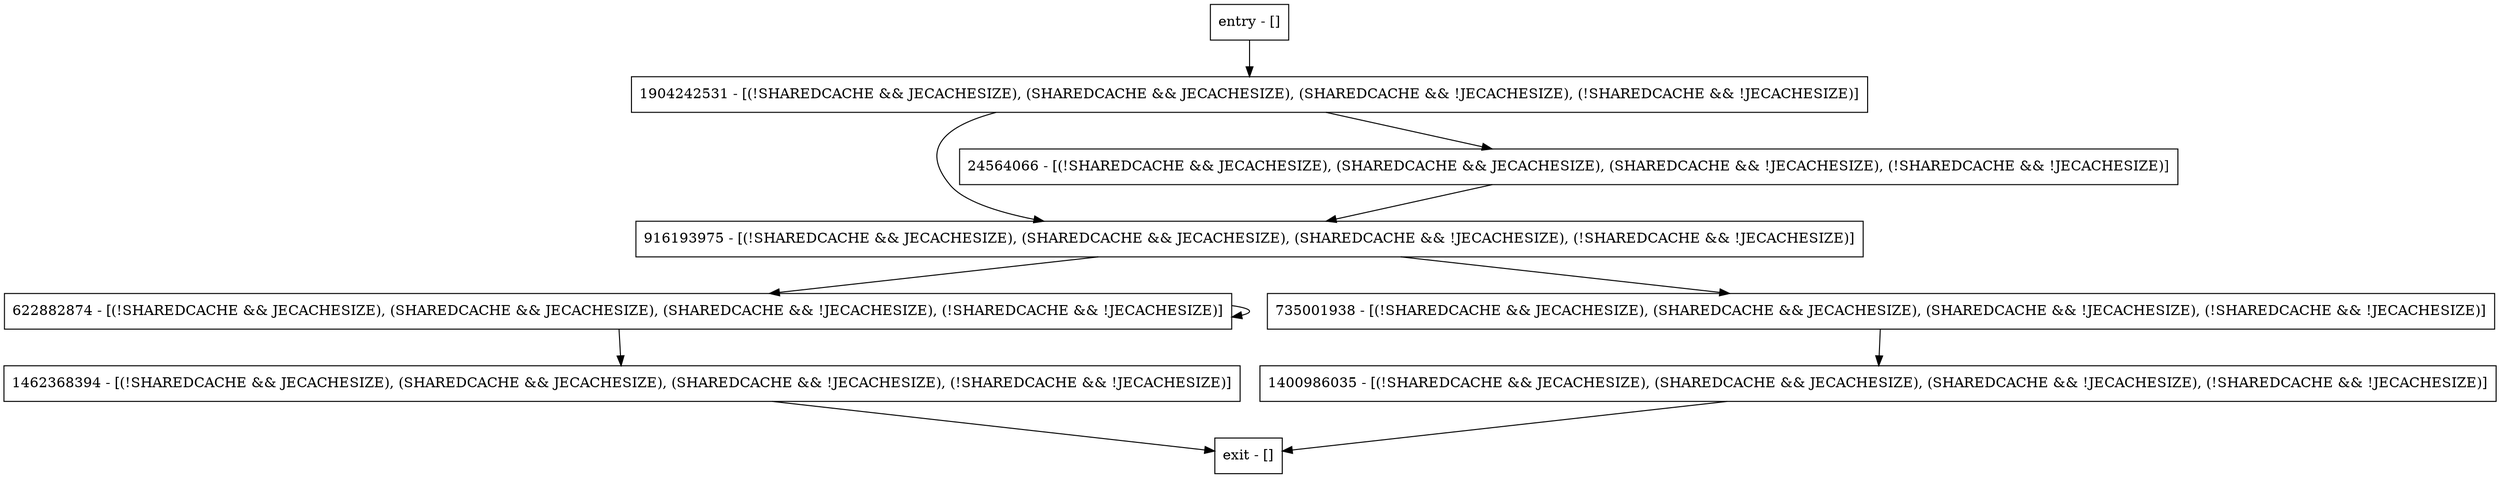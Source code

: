digraph logMsg {
node [shape=record];
entry [label="entry - []"];
exit [label="exit - []"];
1904242531 [label="1904242531 - [(!SHAREDCACHE && JECACHESIZE), (SHAREDCACHE && JECACHESIZE), (SHAREDCACHE && !JECACHESIZE), (!SHAREDCACHE && !JECACHESIZE)]"];
622882874 [label="622882874 - [(!SHAREDCACHE && JECACHESIZE), (SHAREDCACHE && JECACHESIZE), (SHAREDCACHE && !JECACHESIZE), (!SHAREDCACHE && !JECACHESIZE)]"];
916193975 [label="916193975 - [(!SHAREDCACHE && JECACHESIZE), (SHAREDCACHE && JECACHESIZE), (SHAREDCACHE && !JECACHESIZE), (!SHAREDCACHE && !JECACHESIZE)]"];
1400986035 [label="1400986035 - [(!SHAREDCACHE && JECACHESIZE), (SHAREDCACHE && JECACHESIZE), (SHAREDCACHE && !JECACHESIZE), (!SHAREDCACHE && !JECACHESIZE)]"];
735001938 [label="735001938 - [(!SHAREDCACHE && JECACHESIZE), (SHAREDCACHE && JECACHESIZE), (SHAREDCACHE && !JECACHESIZE), (!SHAREDCACHE && !JECACHESIZE)]"];
1462368394 [label="1462368394 - [(!SHAREDCACHE && JECACHESIZE), (SHAREDCACHE && JECACHESIZE), (SHAREDCACHE && !JECACHESIZE), (!SHAREDCACHE && !JECACHESIZE)]"];
24564066 [label="24564066 - [(!SHAREDCACHE && JECACHESIZE), (SHAREDCACHE && JECACHESIZE), (SHAREDCACHE && !JECACHESIZE), (!SHAREDCACHE && !JECACHESIZE)]"];
entry;
exit;
entry -> 1904242531;
1904242531 -> 916193975;
1904242531 -> 24564066;
622882874 -> 622882874;
622882874 -> 1462368394;
916193975 -> 622882874;
916193975 -> 735001938;
1400986035 -> exit;
735001938 -> 1400986035;
1462368394 -> exit;
24564066 -> 916193975;
}
